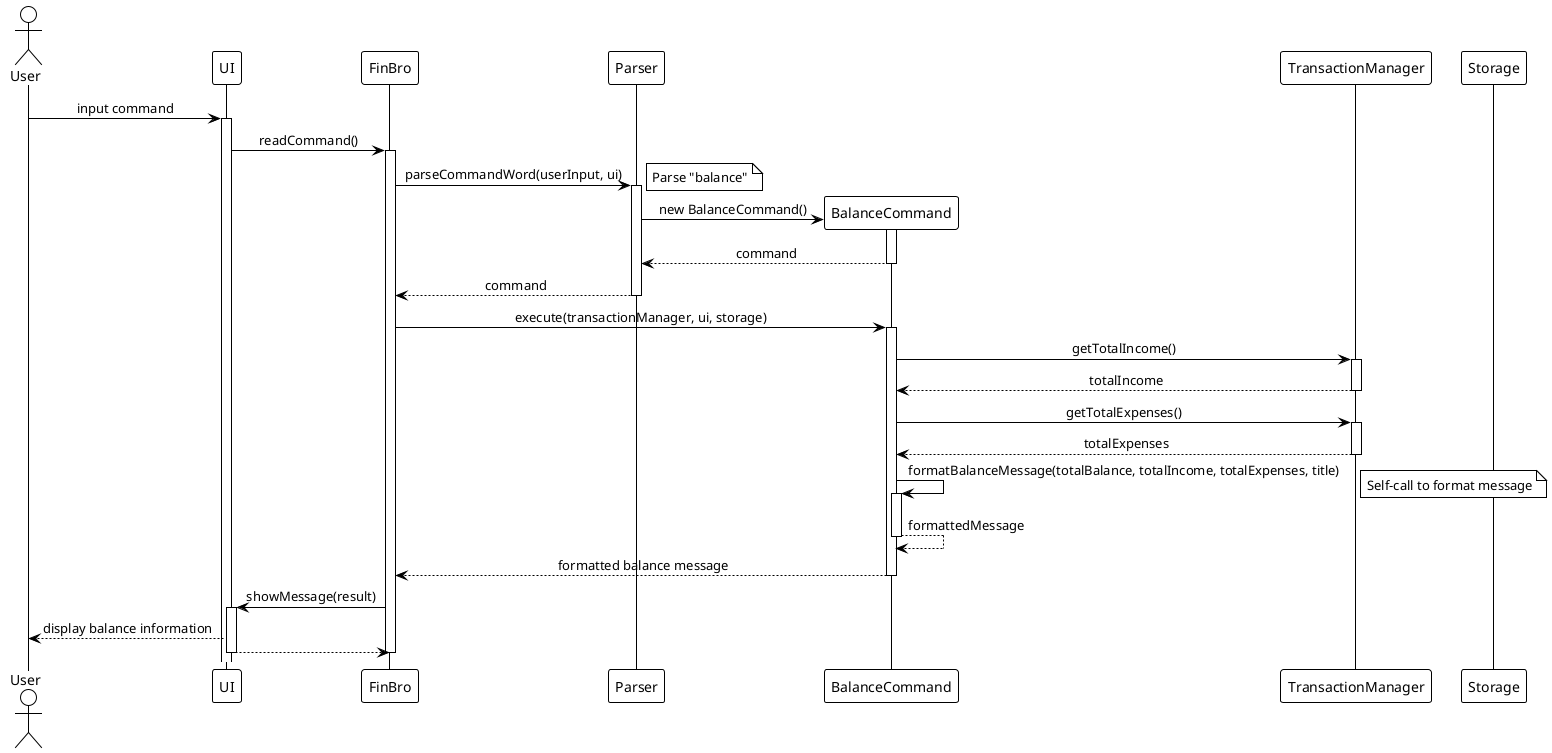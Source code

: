 @startuml
!theme plain
skinparam sequenceMessageAlign center
skinparam responseMessageBelowArrow true
skinparam lifelineStrategy nosolid

actor "User" as User
participant "UI" as UI
participant "FinBro" as FinBro
participant "Parser" as Parser
participant "BalanceCommand" as BalanceCommand
participant "TransactionManager" as TransactionMgr
participant "Storage" as Storage

User -> UI : input command
activate UI

UI -> FinBro : readCommand()
activate FinBro

FinBro -> Parser : parseCommandWord(userInput, ui)
activate Parser
note right: Parse "balance"

create BalanceCommand
Parser -> BalanceCommand : new BalanceCommand()
activate BalanceCommand
BalanceCommand --> Parser : command
deactivate BalanceCommand

Parser --> FinBro : command
deactivate Parser

FinBro -> BalanceCommand : execute(transactionManager, ui, storage)
activate BalanceCommand

BalanceCommand -> TransactionMgr : getTotalIncome()
activate TransactionMgr
TransactionMgr --> BalanceCommand : totalIncome
deactivate TransactionMgr

BalanceCommand -> TransactionMgr : getTotalExpenses()
activate TransactionMgr
TransactionMgr --> BalanceCommand : totalExpenses
deactivate TransactionMgr

BalanceCommand -> BalanceCommand : formatBalanceMessage(totalBalance, totalIncome, totalExpenses, title)
activate BalanceCommand
note right: Self-call to format message
BalanceCommand --> BalanceCommand : formattedMessage
deactivate BalanceCommand

BalanceCommand --> FinBro : formatted balance message
deactivate BalanceCommand

FinBro -> UI : showMessage(result)
activate UI
UI --> User : display balance information
UI --> FinBro
deactivate UI
deactivate FinBro

@enduml